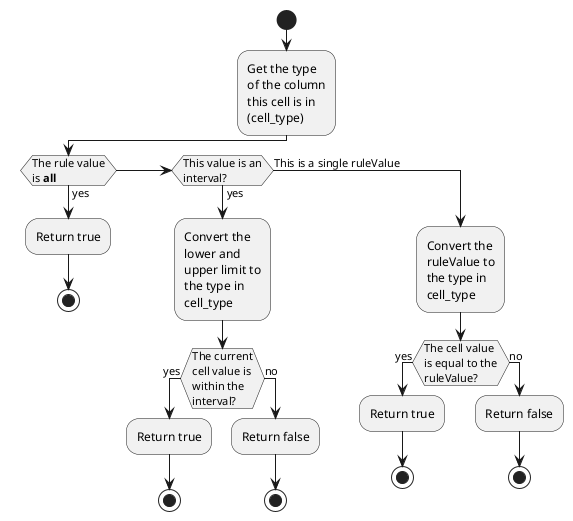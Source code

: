 @startuml Check cell

skinparam wrapWidth 80

start

:Get the type of the column this cell is in (cell_type);

if(The rule value is **all**) then (yes)
    :Return true;

    stop
elseif (This value is an interval?) then (yes)
    :Convert the lower and upper limit to the type in cell_type;

    if (The current cell value is within the interval?) then (yes)
        :Return true;

        stop
    else (no)
        :Return false;

        stop
    endif
else (This is a single ruleValue)
    :Convert the ruleValue to the type in cell_type;

    if (The cell value is equal to the ruleValue?) then (yes)
        :Return true;

        stop
    else (no)
        :Return false;

        stop
    endif
endif

@enduml